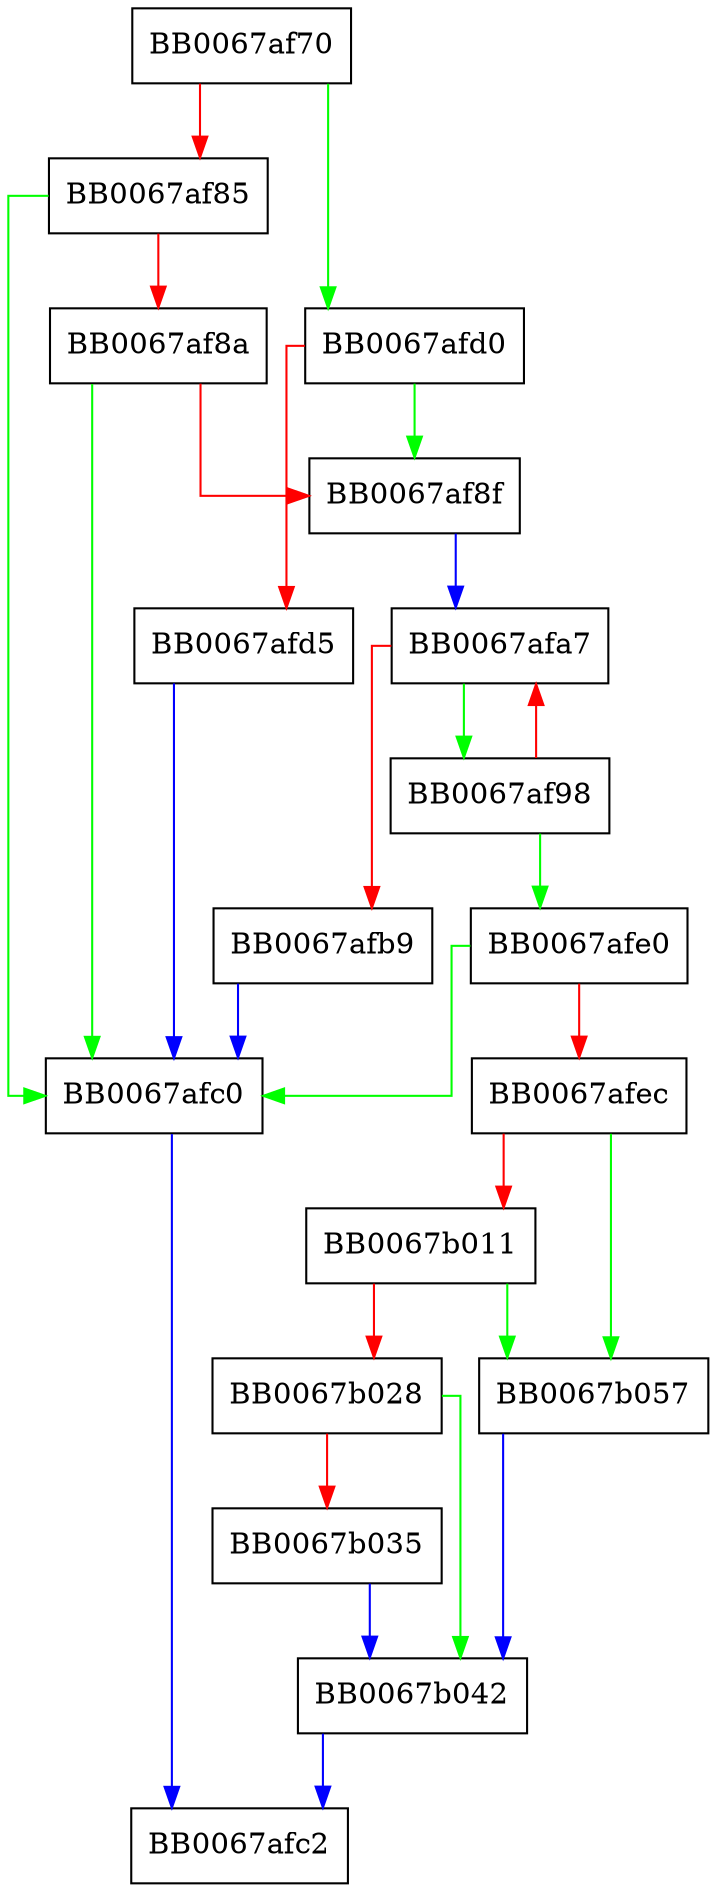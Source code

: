 digraph X509_cmp_current_time {
  node [shape="box"];
  graph [splines=ortho];
  BB0067af70 -> BB0067afd0 [color="green"];
  BB0067af70 -> BB0067af85 [color="red"];
  BB0067af85 -> BB0067afc0 [color="green"];
  BB0067af85 -> BB0067af8a [color="red"];
  BB0067af8a -> BB0067afc0 [color="green"];
  BB0067af8a -> BB0067af8f [color="red"];
  BB0067af8f -> BB0067afa7 [color="blue"];
  BB0067af98 -> BB0067afe0 [color="green"];
  BB0067af98 -> BB0067afa7 [color="red"];
  BB0067afa7 -> BB0067af98 [color="green"];
  BB0067afa7 -> BB0067afb9 [color="red"];
  BB0067afb9 -> BB0067afc0 [color="blue"];
  BB0067afc0 -> BB0067afc2 [color="blue"];
  BB0067afd0 -> BB0067af8f [color="green"];
  BB0067afd0 -> BB0067afd5 [color="red"];
  BB0067afd5 -> BB0067afc0 [color="blue"];
  BB0067afe0 -> BB0067afc0 [color="green"];
  BB0067afe0 -> BB0067afec [color="red"];
  BB0067afec -> BB0067b057 [color="green"];
  BB0067afec -> BB0067b011 [color="red"];
  BB0067b011 -> BB0067b057 [color="green"];
  BB0067b011 -> BB0067b028 [color="red"];
  BB0067b028 -> BB0067b042 [color="green"];
  BB0067b028 -> BB0067b035 [color="red"];
  BB0067b035 -> BB0067b042 [color="blue"];
  BB0067b042 -> BB0067afc2 [color="blue"];
  BB0067b057 -> BB0067b042 [color="blue"];
}